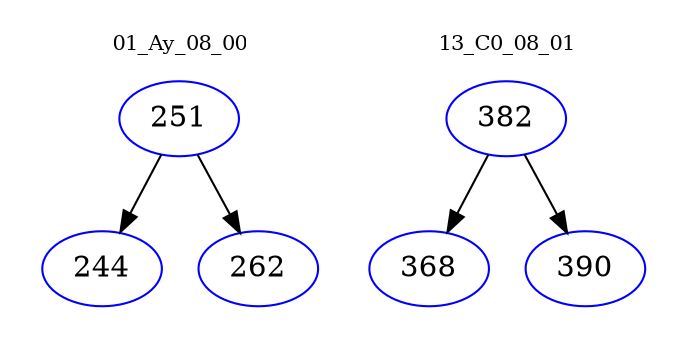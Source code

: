 digraph{
subgraph cluster_0 {
color = white
label = "01_Ay_08_00";
fontsize=10;
T0_251 [label="251", color="blue"]
T0_251 -> T0_244 [color="black"]
T0_244 [label="244", color="blue"]
T0_251 -> T0_262 [color="black"]
T0_262 [label="262", color="blue"]
}
subgraph cluster_1 {
color = white
label = "13_C0_08_01";
fontsize=10;
T1_382 [label="382", color="blue"]
T1_382 -> T1_368 [color="black"]
T1_368 [label="368", color="blue"]
T1_382 -> T1_390 [color="black"]
T1_390 [label="390", color="blue"]
}
}
